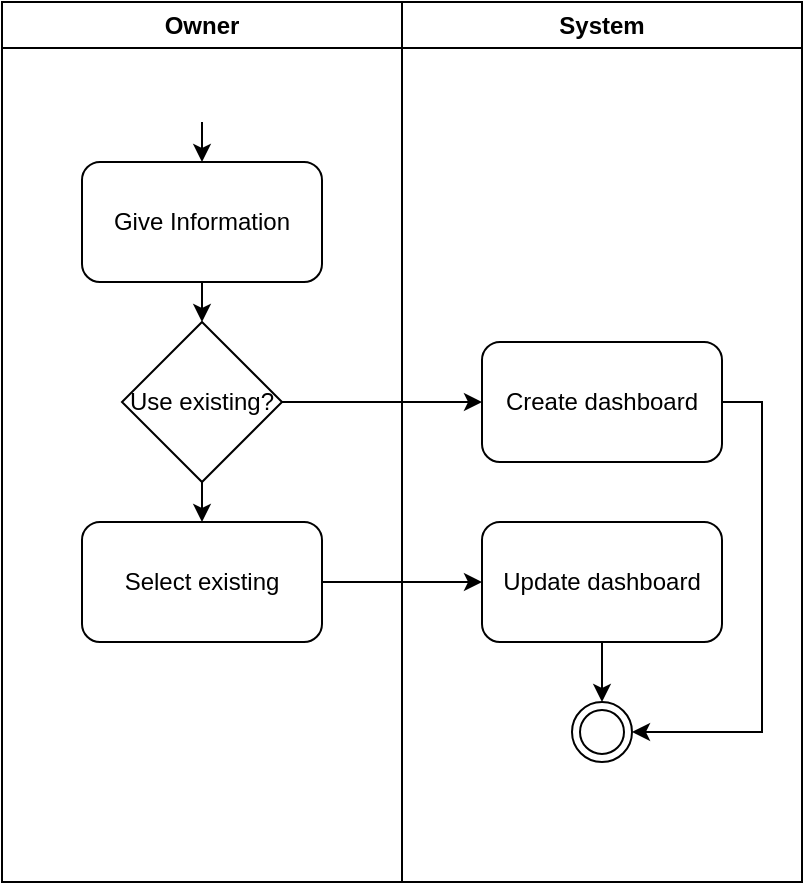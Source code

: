 <mxfile version="26.2.14">
  <diagram name="Page-1" id="Sceu52zE5NfIEcv7UyxO">
    <mxGraphModel dx="1330" dy="479" grid="1" gridSize="10" guides="1" tooltips="1" connect="1" arrows="1" fold="1" page="1" pageScale="1" pageWidth="850" pageHeight="1100" math="0" shadow="0">
      <root>
        <mxCell id="0" />
        <mxCell id="1" parent="0" />
        <mxCell id="eTJKf96mVt2TMEfFKhQ7-1" value="Owner" style="swimlane;whiteSpace=wrap;html=1;startSize=23;" vertex="1" parent="1">
          <mxGeometry x="200" y="40" width="200" height="440" as="geometry" />
        </mxCell>
        <mxCell id="eTJKf96mVt2TMEfFKhQ7-5" style="edgeStyle=orthogonalEdgeStyle;rounded=0;orthogonalLoop=1;jettySize=auto;html=1;exitX=0.5;exitY=1;exitDx=0;exitDy=0;entryX=0.5;entryY=0;entryDx=0;entryDy=0;" edge="1" parent="eTJKf96mVt2TMEfFKhQ7-1" source="eTJKf96mVt2TMEfFKhQ7-3" target="eTJKf96mVt2TMEfFKhQ7-4">
          <mxGeometry relative="1" as="geometry" />
        </mxCell>
        <mxCell id="eTJKf96mVt2TMEfFKhQ7-3" value="" style="ellipse;html=1;shape=endState;strokeColor=none;" vertex="1" parent="eTJKf96mVt2TMEfFKhQ7-1">
          <mxGeometry x="85" y="30" width="30" height="30" as="geometry" />
        </mxCell>
        <mxCell id="eTJKf96mVt2TMEfFKhQ7-7" style="edgeStyle=orthogonalEdgeStyle;rounded=0;orthogonalLoop=1;jettySize=auto;html=1;exitX=0.5;exitY=1;exitDx=0;exitDy=0;entryX=0.5;entryY=0;entryDx=0;entryDy=0;" edge="1" parent="eTJKf96mVt2TMEfFKhQ7-1" source="eTJKf96mVt2TMEfFKhQ7-4" target="eTJKf96mVt2TMEfFKhQ7-6">
          <mxGeometry relative="1" as="geometry" />
        </mxCell>
        <mxCell id="eTJKf96mVt2TMEfFKhQ7-4" value="Give Information" style="rounded=1;whiteSpace=wrap;html=1;" vertex="1" parent="eTJKf96mVt2TMEfFKhQ7-1">
          <mxGeometry x="40" y="80" width="120" height="60" as="geometry" />
        </mxCell>
        <mxCell id="eTJKf96mVt2TMEfFKhQ7-11" style="edgeStyle=orthogonalEdgeStyle;rounded=0;orthogonalLoop=1;jettySize=auto;html=1;exitX=0.5;exitY=1;exitDx=0;exitDy=0;entryX=0.5;entryY=0;entryDx=0;entryDy=0;" edge="1" parent="eTJKf96mVt2TMEfFKhQ7-1" source="eTJKf96mVt2TMEfFKhQ7-6" target="eTJKf96mVt2TMEfFKhQ7-10">
          <mxGeometry relative="1" as="geometry" />
        </mxCell>
        <mxCell id="eTJKf96mVt2TMEfFKhQ7-6" value="Use existing?" style="rhombus;whiteSpace=wrap;html=1;" vertex="1" parent="eTJKf96mVt2TMEfFKhQ7-1">
          <mxGeometry x="60" y="160" width="80" height="80" as="geometry" />
        </mxCell>
        <mxCell id="eTJKf96mVt2TMEfFKhQ7-10" value="Select existing" style="rounded=1;whiteSpace=wrap;html=1;" vertex="1" parent="eTJKf96mVt2TMEfFKhQ7-1">
          <mxGeometry x="40" y="260" width="120" height="60" as="geometry" />
        </mxCell>
        <mxCell id="eTJKf96mVt2TMEfFKhQ7-2" value="System" style="swimlane;whiteSpace=wrap;html=1;" vertex="1" parent="1">
          <mxGeometry x="400" y="40" width="200" height="440" as="geometry" />
        </mxCell>
        <mxCell id="eTJKf96mVt2TMEfFKhQ7-16" style="edgeStyle=orthogonalEdgeStyle;rounded=0;orthogonalLoop=1;jettySize=auto;html=1;exitX=1;exitY=0.5;exitDx=0;exitDy=0;entryX=1;entryY=0.5;entryDx=0;entryDy=0;" edge="1" parent="eTJKf96mVt2TMEfFKhQ7-2" source="eTJKf96mVt2TMEfFKhQ7-9" target="eTJKf96mVt2TMEfFKhQ7-14">
          <mxGeometry relative="1" as="geometry" />
        </mxCell>
        <mxCell id="eTJKf96mVt2TMEfFKhQ7-9" value="Create dashboard" style="rounded=1;whiteSpace=wrap;html=1;" vertex="1" parent="eTJKf96mVt2TMEfFKhQ7-2">
          <mxGeometry x="40" y="170" width="120" height="60" as="geometry" />
        </mxCell>
        <mxCell id="eTJKf96mVt2TMEfFKhQ7-15" style="edgeStyle=orthogonalEdgeStyle;rounded=0;orthogonalLoop=1;jettySize=auto;html=1;exitX=0.5;exitY=1;exitDx=0;exitDy=0;entryX=0.5;entryY=0;entryDx=0;entryDy=0;" edge="1" parent="eTJKf96mVt2TMEfFKhQ7-2" source="eTJKf96mVt2TMEfFKhQ7-13" target="eTJKf96mVt2TMEfFKhQ7-14">
          <mxGeometry relative="1" as="geometry" />
        </mxCell>
        <mxCell id="eTJKf96mVt2TMEfFKhQ7-13" value="Update dashboard" style="rounded=1;whiteSpace=wrap;html=1;" vertex="1" parent="eTJKf96mVt2TMEfFKhQ7-2">
          <mxGeometry x="40" y="260" width="120" height="60" as="geometry" />
        </mxCell>
        <mxCell id="eTJKf96mVt2TMEfFKhQ7-14" value="" style="ellipse;html=1;shape=endState;" vertex="1" parent="eTJKf96mVt2TMEfFKhQ7-2">
          <mxGeometry x="85" y="350" width="30" height="30" as="geometry" />
        </mxCell>
        <mxCell id="eTJKf96mVt2TMEfFKhQ7-8" style="edgeStyle=orthogonalEdgeStyle;rounded=0;orthogonalLoop=1;jettySize=auto;html=1;exitX=1;exitY=0.5;exitDx=0;exitDy=0;entryX=0;entryY=0.5;entryDx=0;entryDy=0;" edge="1" parent="1" source="eTJKf96mVt2TMEfFKhQ7-6" target="eTJKf96mVt2TMEfFKhQ7-9">
          <mxGeometry relative="1" as="geometry">
            <mxPoint x="430" y="240" as="targetPoint" />
          </mxGeometry>
        </mxCell>
        <mxCell id="eTJKf96mVt2TMEfFKhQ7-12" style="edgeStyle=orthogonalEdgeStyle;rounded=0;orthogonalLoop=1;jettySize=auto;html=1;exitX=1;exitY=0.5;exitDx=0;exitDy=0;entryX=0;entryY=0.5;entryDx=0;entryDy=0;entryPerimeter=0;" edge="1" parent="1" source="eTJKf96mVt2TMEfFKhQ7-10" target="eTJKf96mVt2TMEfFKhQ7-13">
          <mxGeometry relative="1" as="geometry">
            <mxPoint x="440" y="330" as="targetPoint" />
          </mxGeometry>
        </mxCell>
      </root>
    </mxGraphModel>
  </diagram>
</mxfile>
